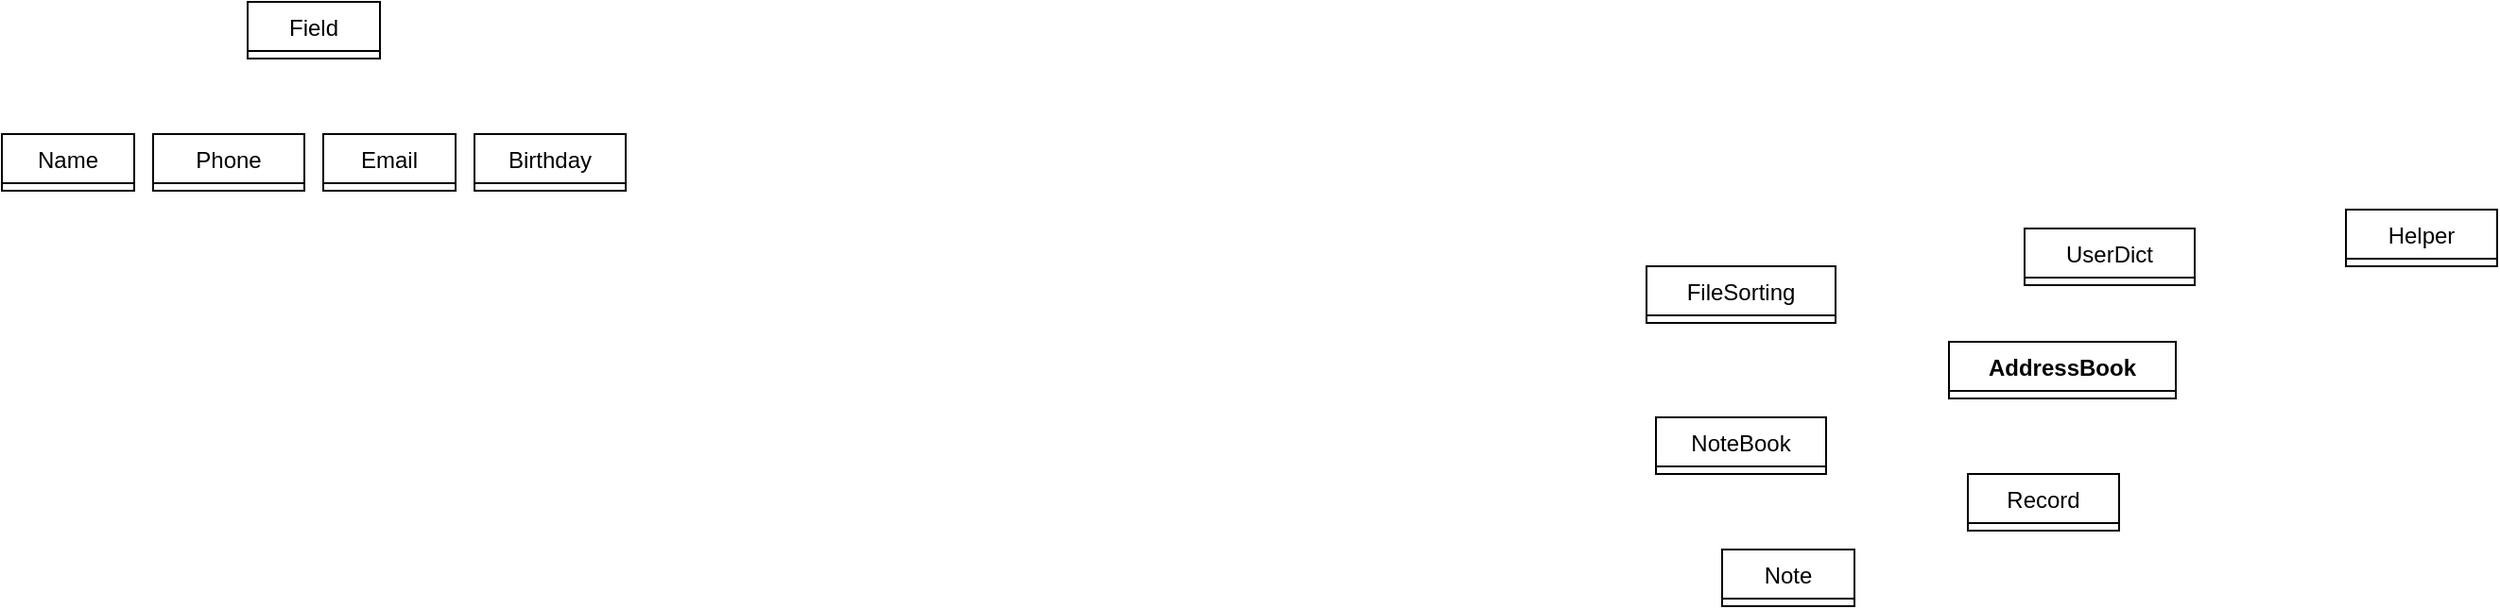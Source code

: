 <mxfile version="20.6.0" type="github">
  <diagram id="LHXwLMslvhEM35hMRNJ9" name="Страница 1">
    <mxGraphModel dx="1116" dy="772" grid="1" gridSize="10" guides="1" tooltips="1" connect="1" arrows="1" fold="1" page="0" pageScale="1" pageWidth="827" pageHeight="1169" math="0" shadow="0">
      <root>
        <mxCell id="0" />
        <mxCell id="1" parent="0" />
        <mxCell id="7CHZc0xupjihCXrQyd_e-5" value="UserDict" style="swimlane;fontStyle=0;childLayout=stackLayout;horizontal=1;startSize=26;fillColor=none;horizontalStack=0;resizeParent=1;resizeParentMax=0;resizeLast=0;collapsible=1;marginBottom=0;" vertex="1" collapsed="1" parent="1">
          <mxGeometry x="670" y="-150" width="90" height="30" as="geometry">
            <mxRectangle x="790" y="60" width="140" height="52" as="alternateBounds" />
          </mxGeometry>
        </mxCell>
        <mxCell id="7CHZc0xupjihCXrQyd_e-9" value="AddressBook" style="swimlane;fontStyle=1;align=center;verticalAlign=top;childLayout=stackLayout;horizontal=1;startSize=26;horizontalStack=0;resizeParent=1;resizeParentMax=0;resizeLast=0;collapsible=1;marginBottom=0;" vertex="1" collapsed="1" parent="1">
          <mxGeometry x="630" y="-90" width="120" height="30" as="geometry">
            <mxRectangle x="780" y="160" width="160" height="624" as="alternateBounds" />
          </mxGeometry>
        </mxCell>
        <mxCell id="7CHZc0xupjihCXrQyd_e-10" value="+ Iterator()" style="text;strokeColor=none;fillColor=none;align=left;verticalAlign=top;spacingLeft=4;spacingRight=4;overflow=hidden;rotatable=0;points=[[0,0.5],[1,0.5]];portConstraint=eastwest;" vertex="1" parent="7CHZc0xupjihCXrQyd_e-9">
          <mxGeometry y="26" width="160" height="26" as="geometry" />
        </mxCell>
        <mxCell id="7CHZc0xupjihCXrQyd_e-12" value="+ add_address()" style="text;strokeColor=none;fillColor=none;align=left;verticalAlign=top;spacingLeft=4;spacingRight=4;overflow=hidden;rotatable=0;points=[[0,0.5],[1,0.5]];portConstraint=eastwest;" vertex="1" parent="7CHZc0xupjihCXrQyd_e-9">
          <mxGeometry y="52" width="160" height="26" as="geometry" />
        </mxCell>
        <mxCell id="7CHZc0xupjihCXrQyd_e-13" value="+ add_birthday()" style="text;strokeColor=none;fillColor=none;align=left;verticalAlign=top;spacingLeft=4;spacingRight=4;overflow=hidden;rotatable=0;points=[[0,0.5],[1,0.5]];portConstraint=eastwest;" vertex="1" parent="7CHZc0xupjihCXrQyd_e-9">
          <mxGeometry y="78" width="160" height="26" as="geometry" />
        </mxCell>
        <mxCell id="7CHZc0xupjihCXrQyd_e-14" value="+ add_contact()" style="text;strokeColor=none;fillColor=none;align=left;verticalAlign=top;spacingLeft=4;spacingRight=4;overflow=hidden;rotatable=0;points=[[0,0.5],[1,0.5]];portConstraint=eastwest;" vertex="1" parent="7CHZc0xupjihCXrQyd_e-9">
          <mxGeometry y="104" width="160" height="26" as="geometry" />
        </mxCell>
        <mxCell id="7CHZc0xupjihCXrQyd_e-15" value="+ add_email()" style="text;strokeColor=none;fillColor=none;align=left;verticalAlign=top;spacingLeft=4;spacingRight=4;overflow=hidden;rotatable=0;points=[[0,0.5],[1,0.5]];portConstraint=eastwest;" vertex="1" parent="7CHZc0xupjihCXrQyd_e-9">
          <mxGeometry y="130" width="160" height="26" as="geometry" />
        </mxCell>
        <mxCell id="7CHZc0xupjihCXrQyd_e-17" value="+ add_phone()" style="text;strokeColor=none;fillColor=none;align=left;verticalAlign=top;spacingLeft=4;spacingRight=4;overflow=hidden;rotatable=0;points=[[0,0.5],[1,0.5]];portConstraint=eastwest;" vertex="1" parent="7CHZc0xupjihCXrQyd_e-9">
          <mxGeometry y="156" width="160" height="26" as="geometry" />
        </mxCell>
        <mxCell id="7CHZc0xupjihCXrQyd_e-18" value="+ change_address()" style="text;strokeColor=none;fillColor=none;align=left;verticalAlign=top;spacingLeft=4;spacingRight=4;overflow=hidden;rotatable=0;points=[[0,0.5],[1,0.5]];portConstraint=eastwest;" vertex="1" parent="7CHZc0xupjihCXrQyd_e-9">
          <mxGeometry y="182" width="160" height="26" as="geometry" />
        </mxCell>
        <mxCell id="7CHZc0xupjihCXrQyd_e-19" value="+ change_birthday()" style="text;strokeColor=none;fillColor=none;align=left;verticalAlign=top;spacingLeft=4;spacingRight=4;overflow=hidden;rotatable=0;points=[[0,0.5],[1,0.5]];portConstraint=eastwest;" vertex="1" parent="7CHZc0xupjihCXrQyd_e-9">
          <mxGeometry y="208" width="160" height="26" as="geometry" />
        </mxCell>
        <mxCell id="7CHZc0xupjihCXrQyd_e-20" value="+ change_contact()" style="text;strokeColor=none;fillColor=none;align=left;verticalAlign=top;spacingLeft=4;spacingRight=4;overflow=hidden;rotatable=0;points=[[0,0.5],[1,0.5]];portConstraint=eastwest;" vertex="1" parent="7CHZc0xupjihCXrQyd_e-9">
          <mxGeometry y="234" width="160" height="26" as="geometry" />
        </mxCell>
        <mxCell id="7CHZc0xupjihCXrQyd_e-21" value="+ change_email()" style="text;strokeColor=none;fillColor=none;align=left;verticalAlign=top;spacingLeft=4;spacingRight=4;overflow=hidden;rotatable=0;points=[[0,0.5],[1,0.5]];portConstraint=eastwest;" vertex="1" parent="7CHZc0xupjihCXrQyd_e-9">
          <mxGeometry y="260" width="160" height="26" as="geometry" />
        </mxCell>
        <mxCell id="7CHZc0xupjihCXrQyd_e-22" value="+ change_phone()" style="text;strokeColor=none;fillColor=none;align=left;verticalAlign=top;spacingLeft=4;spacingRight=4;overflow=hidden;rotatable=0;points=[[0,0.5],[1,0.5]];portConstraint=eastwest;" vertex="1" parent="7CHZc0xupjihCXrQyd_e-9">
          <mxGeometry y="286" width="160" height="26" as="geometry" />
        </mxCell>
        <mxCell id="7CHZc0xupjihCXrQyd_e-23" value="+ find_contact()" style="text;strokeColor=none;fillColor=none;align=left;verticalAlign=top;spacingLeft=4;spacingRight=4;overflow=hidden;rotatable=0;points=[[0,0.5],[1,0.5]];portConstraint=eastwest;" vertex="1" parent="7CHZc0xupjihCXrQyd_e-9">
          <mxGeometry y="312" width="160" height="26" as="geometry" />
        </mxCell>
        <mxCell id="7CHZc0xupjihCXrQyd_e-24" value="+ remove_address()" style="text;strokeColor=none;fillColor=none;align=left;verticalAlign=top;spacingLeft=4;spacingRight=4;overflow=hidden;rotatable=0;points=[[0,0.5],[1,0.5]];portConstraint=eastwest;" vertex="1" parent="7CHZc0xupjihCXrQyd_e-9">
          <mxGeometry y="338" width="160" height="26" as="geometry" />
        </mxCell>
        <mxCell id="7CHZc0xupjihCXrQyd_e-25" value="+ remove_birthday()" style="text;strokeColor=none;fillColor=none;align=left;verticalAlign=top;spacingLeft=4;spacingRight=4;overflow=hidden;rotatable=0;points=[[0,0.5],[1,0.5]];portConstraint=eastwest;" vertex="1" parent="7CHZc0xupjihCXrQyd_e-9">
          <mxGeometry y="364" width="160" height="26" as="geometry" />
        </mxCell>
        <mxCell id="7CHZc0xupjihCXrQyd_e-26" value="+ remove_contact()" style="text;strokeColor=none;fillColor=none;align=left;verticalAlign=top;spacingLeft=4;spacingRight=4;overflow=hidden;rotatable=0;points=[[0,0.5],[1,0.5]];portConstraint=eastwest;" vertex="1" parent="7CHZc0xupjihCXrQyd_e-9">
          <mxGeometry y="390" width="160" height="26" as="geometry" />
        </mxCell>
        <mxCell id="7CHZc0xupjihCXrQyd_e-27" value="+ remove_email()" style="text;strokeColor=none;fillColor=none;align=left;verticalAlign=top;spacingLeft=4;spacingRight=4;overflow=hidden;rotatable=0;points=[[0,0.5],[1,0.5]];portConstraint=eastwest;" vertex="1" parent="7CHZc0xupjihCXrQyd_e-9">
          <mxGeometry y="416" width="160" height="26" as="geometry" />
        </mxCell>
        <mxCell id="7CHZc0xupjihCXrQyd_e-28" value="+ remove_phone()" style="text;strokeColor=none;fillColor=none;align=left;verticalAlign=top;spacingLeft=4;spacingRight=4;overflow=hidden;rotatable=0;points=[[0,0.5],[1,0.5]];portConstraint=eastwest;" vertex="1" parent="7CHZc0xupjihCXrQyd_e-9">
          <mxGeometry y="442" width="160" height="26" as="geometry" />
        </mxCell>
        <mxCell id="7CHZc0xupjihCXrQyd_e-29" value="+ show_all_contact()" style="text;strokeColor=none;fillColor=none;align=left;verticalAlign=top;spacingLeft=4;spacingRight=4;overflow=hidden;rotatable=0;points=[[0,0.5],[1,0.5]];portConstraint=eastwest;" vertex="1" parent="7CHZc0xupjihCXrQyd_e-9">
          <mxGeometry y="468" width="160" height="26" as="geometry" />
        </mxCell>
        <mxCell id="7CHZc0xupjihCXrQyd_e-30" value="+ show_birthdays()" style="text;strokeColor=none;fillColor=none;align=left;verticalAlign=top;spacingLeft=4;spacingRight=4;overflow=hidden;rotatable=0;points=[[0,0.5],[1,0.5]];portConstraint=eastwest;" vertex="1" parent="7CHZc0xupjihCXrQyd_e-9">
          <mxGeometry y="494" width="160" height="26" as="geometry" />
        </mxCell>
        <mxCell id="7CHZc0xupjihCXrQyd_e-31" value="+ show_contact()" style="text;strokeColor=none;fillColor=none;align=left;verticalAlign=top;spacingLeft=4;spacingRight=4;overflow=hidden;rotatable=0;points=[[0,0.5],[1,0.5]];portConstraint=eastwest;" vertex="1" parent="7CHZc0xupjihCXrQyd_e-9">
          <mxGeometry y="520" width="160" height="26" as="geometry" />
        </mxCell>
        <mxCell id="7CHZc0xupjihCXrQyd_e-32" value="+ delimiter_text()" style="text;strokeColor=none;fillColor=none;align=left;verticalAlign=top;spacingLeft=4;spacingRight=4;overflow=hidden;rotatable=0;points=[[0,0.5],[1,0.5]];portConstraint=eastwest;" vertex="1" parent="7CHZc0xupjihCXrQyd_e-9">
          <mxGeometry y="546" width="160" height="26" as="geometry" />
        </mxCell>
        <mxCell id="7CHZc0xupjihCXrQyd_e-33" value="+ print_contacts_head()" style="text;strokeColor=none;fillColor=none;align=left;verticalAlign=top;spacingLeft=4;spacingRight=4;overflow=hidden;rotatable=0;points=[[0,0.5],[1,0.5]];portConstraint=eastwest;" vertex="1" parent="7CHZc0xupjihCXrQyd_e-9">
          <mxGeometry y="572" width="160" height="26" as="geometry" />
        </mxCell>
        <mxCell id="7CHZc0xupjihCXrQyd_e-34" value="+ print_contacts()" style="text;strokeColor=none;fillColor=none;align=left;verticalAlign=top;spacingLeft=4;spacingRight=4;overflow=hidden;rotatable=0;points=[[0,0.5],[1,0.5]];portConstraint=eastwest;" vertex="1" parent="7CHZc0xupjihCXrQyd_e-9">
          <mxGeometry y="598" width="160" height="26" as="geometry" />
        </mxCell>
        <mxCell id="7CHZc0xupjihCXrQyd_e-40" value="Birthday" style="swimlane;fontStyle=0;childLayout=stackLayout;horizontal=1;startSize=26;fillColor=none;horizontalStack=0;resizeParent=1;resizeParentMax=0;resizeLast=0;collapsible=1;marginBottom=0;" vertex="1" collapsed="1" parent="1">
          <mxGeometry x="-150" y="-200" width="80" height="30" as="geometry">
            <mxRectangle x="610" y="160" width="140" height="52" as="alternateBounds" />
          </mxGeometry>
        </mxCell>
        <mxCell id="7CHZc0xupjihCXrQyd_e-41" value="- value" style="text;strokeColor=none;fillColor=none;align=left;verticalAlign=top;spacingLeft=4;spacingRight=4;overflow=hidden;rotatable=0;points=[[0,0.5],[1,0.5]];portConstraint=eastwest;" vertex="1" parent="7CHZc0xupjihCXrQyd_e-40">
          <mxGeometry y="26" width="140" height="26" as="geometry" />
        </mxCell>
        <mxCell id="7CHZc0xupjihCXrQyd_e-46" value="Email" style="swimlane;fontStyle=0;childLayout=stackLayout;horizontal=1;startSize=26;fillColor=none;horizontalStack=0;resizeParent=1;resizeParentMax=0;resizeLast=0;collapsible=1;marginBottom=0;" vertex="1" collapsed="1" parent="1">
          <mxGeometry x="-230" y="-200" width="70" height="30" as="geometry">
            <mxRectangle x="450" y="160" width="140" height="52" as="alternateBounds" />
          </mxGeometry>
        </mxCell>
        <mxCell id="7CHZc0xupjihCXrQyd_e-47" value="- value" style="text;strokeColor=none;fillColor=none;align=left;verticalAlign=top;spacingLeft=4;spacingRight=4;overflow=hidden;rotatable=0;points=[[0,0.5],[1,0.5]];portConstraint=eastwest;" vertex="1" parent="7CHZc0xupjihCXrQyd_e-46">
          <mxGeometry y="26" width="140" height="26" as="geometry" />
        </mxCell>
        <mxCell id="7CHZc0xupjihCXrQyd_e-50" value="Field" style="swimlane;fontStyle=0;childLayout=stackLayout;horizontal=1;startSize=26;fillColor=none;horizontalStack=0;resizeParent=1;resizeParentMax=0;resizeLast=0;collapsible=1;marginBottom=0;" vertex="1" collapsed="1" parent="1">
          <mxGeometry x="-270" y="-270" width="70" height="30" as="geometry">
            <mxRectangle x="-280" y="-270" width="140" height="78" as="alternateBounds" />
          </mxGeometry>
        </mxCell>
        <mxCell id="7CHZc0xupjihCXrQyd_e-51" value="- value" style="text;strokeColor=none;fillColor=none;align=left;verticalAlign=top;spacingLeft=4;spacingRight=4;overflow=hidden;rotatable=0;points=[[0,0.5],[1,0.5]];portConstraint=eastwest;" vertex="1" parent="7CHZc0xupjihCXrQyd_e-50">
          <mxGeometry y="26" width="140" height="26" as="geometry" />
        </mxCell>
        <mxCell id="7CHZc0xupjihCXrQyd_e-52" value="+ is_contain()" style="text;strokeColor=none;fillColor=none;align=left;verticalAlign=top;spacingLeft=4;spacingRight=4;overflow=hidden;rotatable=0;points=[[0,0.5],[1,0.5]];portConstraint=eastwest;" vertex="1" parent="7CHZc0xupjihCXrQyd_e-50">
          <mxGeometry y="52" width="140" height="26" as="geometry" />
        </mxCell>
        <mxCell id="7CHZc0xupjihCXrQyd_e-161" value="Name" style="swimlane;fontStyle=0;childLayout=stackLayout;horizontal=1;startSize=26;fillColor=none;horizontalStack=0;resizeParent=1;resizeParentMax=0;resizeLast=0;collapsible=1;marginBottom=0;" vertex="1" collapsed="1" parent="7CHZc0xupjihCXrQyd_e-50">
          <mxGeometry x="5" y="15" width="70" height="30" as="geometry">
            <mxRectangle x="-250" y="20" width="140" height="52" as="alternateBounds" />
          </mxGeometry>
        </mxCell>
        <mxCell id="7CHZc0xupjihCXrQyd_e-54" value="FileSorting" style="swimlane;fontStyle=0;childLayout=stackLayout;horizontal=1;startSize=26;fillColor=none;horizontalStack=0;resizeParent=1;resizeParentMax=0;resizeLast=0;collapsible=1;marginBottom=0;" vertex="1" collapsed="1" parent="1">
          <mxGeometry x="470" y="-130" width="100" height="30" as="geometry">
            <mxRectangle x="-230" y="140" width="140" height="286" as="alternateBounds" />
          </mxGeometry>
        </mxCell>
        <mxCell id="7CHZc0xupjihCXrQyd_e-55" value="+ check_path" style="text;strokeColor=none;fillColor=none;align=left;verticalAlign=top;spacingLeft=4;spacingRight=4;overflow=hidden;rotatable=0;points=[[0,0.5],[1,0.5]];portConstraint=eastwest;" vertex="1" parent="7CHZc0xupjihCXrQyd_e-54">
          <mxGeometry y="26" width="140" height="26" as="geometry" />
        </mxCell>
        <mxCell id="7CHZc0xupjihCXrQyd_e-56" value="+ name_folder" style="text;strokeColor=none;fillColor=none;align=left;verticalAlign=top;spacingLeft=4;spacingRight=4;overflow=hidden;rotatable=0;points=[[0,0.5],[1,0.5]];portConstraint=eastwest;" vertex="1" parent="7CHZc0xupjihCXrQyd_e-54">
          <mxGeometry y="52" width="140" height="26" as="geometry" />
        </mxCell>
        <mxCell id="7CHZc0xupjihCXrQyd_e-65" value="+ check_path()" style="text;strokeColor=none;fillColor=none;align=left;verticalAlign=top;spacingLeft=4;spacingRight=4;overflow=hidden;rotatable=0;points=[[0,0.5],[1,0.5]];portConstraint=eastwest;" vertex="1" parent="7CHZc0xupjihCXrQyd_e-54">
          <mxGeometry y="78" width="140" height="26" as="geometry" />
        </mxCell>
        <mxCell id="7CHZc0xupjihCXrQyd_e-57" value="+ read_folder()" style="text;strokeColor=none;fillColor=none;align=left;verticalAlign=top;spacingLeft=4;spacingRight=4;overflow=hidden;rotatable=0;points=[[0,0.5],[1,0.5]];portConstraint=eastwest;" vertex="1" parent="7CHZc0xupjihCXrQyd_e-54">
          <mxGeometry y="104" width="140" height="26" as="geometry" />
        </mxCell>
        <mxCell id="7CHZc0xupjihCXrQyd_e-58" value="+ check_file_type()" style="text;strokeColor=none;fillColor=none;align=left;verticalAlign=top;spacingLeft=4;spacingRight=4;overflow=hidden;rotatable=0;points=[[0,0.5],[1,0.5]];portConstraint=eastwest;" vertex="1" parent="7CHZc0xupjihCXrQyd_e-54">
          <mxGeometry y="130" width="140" height="26" as="geometry" />
        </mxCell>
        <mxCell id="7CHZc0xupjihCXrQyd_e-59" value="+ rename_file()" style="text;strokeColor=none;fillColor=none;align=left;verticalAlign=top;spacingLeft=4;spacingRight=4;overflow=hidden;rotatable=0;points=[[0,0.5],[1,0.5]];portConstraint=eastwest;" vertex="1" parent="7CHZc0xupjihCXrQyd_e-54">
          <mxGeometry y="156" width="140" height="26" as="geometry" />
        </mxCell>
        <mxCell id="7CHZc0xupjihCXrQyd_e-60" value="+ normalize()" style="text;strokeColor=none;fillColor=none;align=left;verticalAlign=top;spacingLeft=4;spacingRight=4;overflow=hidden;rotatable=0;points=[[0,0.5],[1,0.5]];portConstraint=eastwest;" vertex="1" parent="7CHZc0xupjihCXrQyd_e-54">
          <mxGeometry y="182" width="140" height="26" as="geometry" />
        </mxCell>
        <mxCell id="7CHZc0xupjihCXrQyd_e-61" value="+ sorting_folder()" style="text;strokeColor=none;fillColor=none;align=left;verticalAlign=top;spacingLeft=4;spacingRight=4;overflow=hidden;rotatable=0;points=[[0,0.5],[1,0.5]];portConstraint=eastwest;" vertex="1" parent="7CHZc0xupjihCXrQyd_e-54">
          <mxGeometry y="208" width="140" height="26" as="geometry" />
        </mxCell>
        <mxCell id="7CHZc0xupjihCXrQyd_e-62" value="+ check_clear_folder()" style="text;strokeColor=none;fillColor=none;align=left;verticalAlign=top;spacingLeft=4;spacingRight=4;overflow=hidden;rotatable=0;points=[[0,0.5],[1,0.5]];portConstraint=eastwest;" vertex="1" parent="7CHZc0xupjihCXrQyd_e-54">
          <mxGeometry y="234" width="140" height="26" as="geometry" />
        </mxCell>
        <mxCell id="7CHZc0xupjihCXrQyd_e-63" value="+ sorting()" style="text;strokeColor=none;fillColor=none;align=left;verticalAlign=top;spacingLeft=4;spacingRight=4;overflow=hidden;rotatable=0;points=[[0,0.5],[1,0.5]];portConstraint=eastwest;" vertex="1" parent="7CHZc0xupjihCXrQyd_e-54">
          <mxGeometry y="260" width="140" height="26" as="geometry" />
        </mxCell>
        <mxCell id="7CHZc0xupjihCXrQyd_e-66" value="Name" style="swimlane;fontStyle=0;childLayout=stackLayout;horizontal=1;startSize=26;fillColor=none;horizontalStack=0;resizeParent=1;resizeParentMax=0;resizeLast=0;collapsible=1;marginBottom=0;" vertex="1" collapsed="1" parent="1">
          <mxGeometry x="-400" y="-200" width="70" height="30" as="geometry">
            <mxRectangle x="-250" y="20" width="140" height="52" as="alternateBounds" />
          </mxGeometry>
        </mxCell>
        <mxCell id="7CHZc0xupjihCXrQyd_e-70" value="Phone" style="swimlane;fontStyle=0;childLayout=stackLayout;horizontal=1;startSize=26;fillColor=none;horizontalStack=0;resizeParent=1;resizeParentMax=0;resizeLast=0;collapsible=1;marginBottom=0;" vertex="1" collapsed="1" parent="1">
          <mxGeometry x="-320" y="-200" width="80" height="30" as="geometry">
            <mxRectangle x="-100" y="20" width="140" height="52" as="alternateBounds" />
          </mxGeometry>
        </mxCell>
        <mxCell id="7CHZc0xupjihCXrQyd_e-71" value="- value" style="text;strokeColor=none;fillColor=none;align=left;verticalAlign=top;spacingLeft=4;spacingRight=4;overflow=hidden;rotatable=0;points=[[0,0.5],[1,0.5]];portConstraint=eastwest;" vertex="1" parent="7CHZc0xupjihCXrQyd_e-70">
          <mxGeometry y="26" width="140" height="26" as="geometry" />
        </mxCell>
        <mxCell id="7CHZc0xupjihCXrQyd_e-74" value="Record" style="swimlane;fontStyle=0;childLayout=stackLayout;horizontal=1;startSize=26;fillColor=none;horizontalStack=0;resizeParent=1;resizeParentMax=0;resizeLast=0;collapsible=1;marginBottom=0;" vertex="1" collapsed="1" parent="1">
          <mxGeometry x="640" y="-20" width="80" height="30" as="geometry">
            <mxRectangle x="350" y="290" width="140" height="260" as="alternateBounds" />
          </mxGeometry>
        </mxCell>
        <mxCell id="7CHZc0xupjihCXrQyd_e-75" value="+ name" style="text;strokeColor=none;fillColor=none;align=left;verticalAlign=top;spacingLeft=4;spacingRight=4;overflow=hidden;rotatable=0;points=[[0,0.5],[1,0.5]];portConstraint=eastwest;" vertex="1" parent="7CHZc0xupjihCXrQyd_e-74">
          <mxGeometry y="26" width="140" height="26" as="geometry" />
        </mxCell>
        <mxCell id="7CHZc0xupjihCXrQyd_e-76" value="+ phones" style="text;strokeColor=none;fillColor=none;align=left;verticalAlign=top;spacingLeft=4;spacingRight=4;overflow=hidden;rotatable=0;points=[[0,0.5],[1,0.5]];portConstraint=eastwest;" vertex="1" parent="7CHZc0xupjihCXrQyd_e-74">
          <mxGeometry y="52" width="140" height="26" as="geometry" />
        </mxCell>
        <mxCell id="7CHZc0xupjihCXrQyd_e-77" value="+ birthday" style="text;strokeColor=none;fillColor=none;align=left;verticalAlign=top;spacingLeft=4;spacingRight=4;overflow=hidden;rotatable=0;points=[[0,0.5],[1,0.5]];portConstraint=eastwest;" vertex="1" parent="7CHZc0xupjihCXrQyd_e-74">
          <mxGeometry y="78" width="140" height="26" as="geometry" />
        </mxCell>
        <mxCell id="7CHZc0xupjihCXrQyd_e-78" value="+ address" style="text;strokeColor=none;fillColor=none;align=left;verticalAlign=top;spacingLeft=4;spacingRight=4;overflow=hidden;rotatable=0;points=[[0,0.5],[1,0.5]];portConstraint=eastwest;" vertex="1" parent="7CHZc0xupjihCXrQyd_e-74">
          <mxGeometry y="104" width="140" height="26" as="geometry" />
        </mxCell>
        <mxCell id="7CHZc0xupjihCXrQyd_e-79" value="+ email" style="text;strokeColor=none;fillColor=none;align=left;verticalAlign=top;spacingLeft=4;spacingRight=4;overflow=hidden;rotatable=0;points=[[0,0.5],[1,0.5]];portConstraint=eastwest;" vertex="1" parent="7CHZc0xupjihCXrQyd_e-74">
          <mxGeometry y="130" width="140" height="26" as="geometry" />
        </mxCell>
        <mxCell id="7CHZc0xupjihCXrQyd_e-80" value="+ add_new_phone()" style="text;strokeColor=none;fillColor=none;align=left;verticalAlign=top;spacingLeft=4;spacingRight=4;overflow=hidden;rotatable=0;points=[[0,0.5],[1,0.5]];portConstraint=eastwest;" vertex="1" parent="7CHZc0xupjihCXrQyd_e-74">
          <mxGeometry y="156" width="140" height="26" as="geometry" />
        </mxCell>
        <mxCell id="7CHZc0xupjihCXrQyd_e-81" value="+ delete_phone()" style="text;strokeColor=none;fillColor=none;align=left;verticalAlign=top;spacingLeft=4;spacingRight=4;overflow=hidden;rotatable=0;points=[[0,0.5],[1,0.5]];portConstraint=eastwest;" vertex="1" parent="7CHZc0xupjihCXrQyd_e-74">
          <mxGeometry y="182" width="140" height="26" as="geometry" />
        </mxCell>
        <mxCell id="7CHZc0xupjihCXrQyd_e-82" value="+ edit_phone()" style="text;strokeColor=none;fillColor=none;align=left;verticalAlign=top;spacingLeft=4;spacingRight=4;overflow=hidden;rotatable=0;points=[[0,0.5],[1,0.5]];portConstraint=eastwest;" vertex="1" parent="7CHZc0xupjihCXrQyd_e-74">
          <mxGeometry y="208" width="140" height="26" as="geometry" />
        </mxCell>
        <mxCell id="7CHZc0xupjihCXrQyd_e-83" value="+ days_to_birthday()" style="text;strokeColor=none;fillColor=none;align=left;verticalAlign=top;spacingLeft=4;spacingRight=4;overflow=hidden;rotatable=0;points=[[0,0.5],[1,0.5]];portConstraint=eastwest;" vertex="1" parent="7CHZc0xupjihCXrQyd_e-74">
          <mxGeometry y="234" width="140" height="26" as="geometry" />
        </mxCell>
        <mxCell id="7CHZc0xupjihCXrQyd_e-84" value="Note" style="swimlane;fontStyle=0;childLayout=stackLayout;horizontal=1;startSize=26;fillColor=none;horizontalStack=0;resizeParent=1;resizeParentMax=0;resizeLast=0;collapsible=1;marginBottom=0;" vertex="1" collapsed="1" parent="1">
          <mxGeometry x="510" y="20" width="70" height="30" as="geometry">
            <mxRectangle x="520" y="290" width="140" height="104" as="alternateBounds" />
          </mxGeometry>
        </mxCell>
        <mxCell id="7CHZc0xupjihCXrQyd_e-85" value="+ title" style="text;strokeColor=none;fillColor=none;align=left;verticalAlign=top;spacingLeft=4;spacingRight=4;overflow=hidden;rotatable=0;points=[[0,0.5],[1,0.5]];portConstraint=eastwest;" vertex="1" parent="7CHZc0xupjihCXrQyd_e-84">
          <mxGeometry y="26" width="140" height="26" as="geometry" />
        </mxCell>
        <mxCell id="7CHZc0xupjihCXrQyd_e-86" value="+ text" style="text;strokeColor=none;fillColor=none;align=left;verticalAlign=top;spacingLeft=4;spacingRight=4;overflow=hidden;rotatable=0;points=[[0,0.5],[1,0.5]];portConstraint=eastwest;" vertex="1" parent="7CHZc0xupjihCXrQyd_e-84">
          <mxGeometry y="52" width="140" height="26" as="geometry" />
        </mxCell>
        <mxCell id="7CHZc0xupjihCXrQyd_e-87" value="+ tags" style="text;strokeColor=none;fillColor=none;align=left;verticalAlign=top;spacingLeft=4;spacingRight=4;overflow=hidden;rotatable=0;points=[[0,0.5],[1,0.5]];portConstraint=eastwest;" vertex="1" parent="7CHZc0xupjihCXrQyd_e-84">
          <mxGeometry y="78" width="140" height="26" as="geometry" />
        </mxCell>
        <mxCell id="7CHZc0xupjihCXrQyd_e-88" value="NoteBook" style="swimlane;fontStyle=0;childLayout=stackLayout;horizontal=1;startSize=26;fillColor=none;horizontalStack=0;resizeParent=1;resizeParentMax=0;resizeLast=0;collapsible=1;marginBottom=0;" vertex="1" collapsed="1" parent="1">
          <mxGeometry x="475" y="-50" width="90" height="30" as="geometry">
            <mxRectangle x="170" y="290" width="140" height="416" as="alternateBounds" />
          </mxGeometry>
        </mxCell>
        <mxCell id="7CHZc0xupjihCXrQyd_e-89" value="+ add_note()" style="text;strokeColor=none;fillColor=none;align=left;verticalAlign=top;spacingLeft=4;spacingRight=4;overflow=hidden;rotatable=0;points=[[0,0.5],[1,0.5]];portConstraint=eastwest;" vertex="1" parent="7CHZc0xupjihCXrQyd_e-88">
          <mxGeometry y="26" width="140" height="26" as="geometry" />
        </mxCell>
        <mxCell id="7CHZc0xupjihCXrQyd_e-90" value="+ clear_notes()" style="text;strokeColor=none;fillColor=none;align=left;verticalAlign=top;spacingLeft=4;spacingRight=4;overflow=hidden;rotatable=0;points=[[0,0.5],[1,0.5]];portConstraint=eastwest;" vertex="1" parent="7CHZc0xupjihCXrQyd_e-88">
          <mxGeometry y="52" width="140" height="26" as="geometry" />
        </mxCell>
        <mxCell id="7CHZc0xupjihCXrQyd_e-91" value="+ show_note()" style="text;strokeColor=none;fillColor=none;align=left;verticalAlign=top;spacingLeft=4;spacingRight=4;overflow=hidden;rotatable=0;points=[[0,0.5],[1,0.5]];portConstraint=eastwest;" vertex="1" parent="7CHZc0xupjihCXrQyd_e-88">
          <mxGeometry y="78" width="140" height="26" as="geometry" />
        </mxCell>
        <mxCell id="7CHZc0xupjihCXrQyd_e-92" value="+ show_all_notes()" style="text;strokeColor=none;fillColor=none;align=left;verticalAlign=top;spacingLeft=4;spacingRight=4;overflow=hidden;rotatable=0;points=[[0,0.5],[1,0.5]];portConstraint=eastwest;" vertex="1" parent="7CHZc0xupjihCXrQyd_e-88">
          <mxGeometry y="104" width="140" height="26" as="geometry" />
        </mxCell>
        <mxCell id="7CHZc0xupjihCXrQyd_e-93" value="+ find_note_by_word()" style="text;strokeColor=none;fillColor=none;align=left;verticalAlign=top;spacingLeft=4;spacingRight=4;overflow=hidden;rotatable=0;points=[[0,0.5],[1,0.5]];portConstraint=eastwest;" vertex="1" parent="7CHZc0xupjihCXrQyd_e-88">
          <mxGeometry y="130" width="140" height="26" as="geometry" />
        </mxCell>
        <mxCell id="7CHZc0xupjihCXrQyd_e-94" value="+ find_note_by_tag()" style="text;strokeColor=none;fillColor=none;align=left;verticalAlign=top;spacingLeft=4;spacingRight=4;overflow=hidden;rotatable=0;points=[[0,0.5],[1,0.5]];portConstraint=eastwest;" vertex="1" parent="7CHZc0xupjihCXrQyd_e-88">
          <mxGeometry y="156" width="140" height="26" as="geometry" />
        </mxCell>
        <mxCell id="7CHZc0xupjihCXrQyd_e-95" value="+ delete_note()" style="text;strokeColor=none;fillColor=none;align=left;verticalAlign=top;spacingLeft=4;spacingRight=4;overflow=hidden;rotatable=0;points=[[0,0.5],[1,0.5]];portConstraint=eastwest;" vertex="1" parent="7CHZc0xupjihCXrQyd_e-88">
          <mxGeometry y="182" width="140" height="26" as="geometry" />
        </mxCell>
        <mxCell id="7CHZc0xupjihCXrQyd_e-96" value="+ edit_text()" style="text;strokeColor=none;fillColor=none;align=left;verticalAlign=top;spacingLeft=4;spacingRight=4;overflow=hidden;rotatable=0;points=[[0,0.5],[1,0.5]];portConstraint=eastwest;" vertex="1" parent="7CHZc0xupjihCXrQyd_e-88">
          <mxGeometry y="208" width="140" height="26" as="geometry" />
        </mxCell>
        <mxCell id="7CHZc0xupjihCXrQyd_e-97" value="+ add_text()" style="text;strokeColor=none;fillColor=none;align=left;verticalAlign=top;spacingLeft=4;spacingRight=4;overflow=hidden;rotatable=0;points=[[0,0.5],[1,0.5]];portConstraint=eastwest;" vertex="1" parent="7CHZc0xupjihCXrQyd_e-88">
          <mxGeometry y="234" width="140" height="26" as="geometry" />
        </mxCell>
        <mxCell id="7CHZc0xupjihCXrQyd_e-98" value="+ add_tag()" style="text;strokeColor=none;fillColor=none;align=left;verticalAlign=top;spacingLeft=4;spacingRight=4;overflow=hidden;rotatable=0;points=[[0,0.5],[1,0.5]];portConstraint=eastwest;" vertex="1" parent="7CHZc0xupjihCXrQyd_e-88">
          <mxGeometry y="260" width="140" height="26" as="geometry" />
        </mxCell>
        <mxCell id="7CHZc0xupjihCXrQyd_e-99" value="+ remove_tag()" style="text;strokeColor=none;fillColor=none;align=left;verticalAlign=top;spacingLeft=4;spacingRight=4;overflow=hidden;rotatable=0;points=[[0,0.5],[1,0.5]];portConstraint=eastwest;" vertex="1" parent="7CHZc0xupjihCXrQyd_e-88">
          <mxGeometry y="286" width="140" height="26" as="geometry" />
        </mxCell>
        <mxCell id="7CHZc0xupjihCXrQyd_e-100" value="+ change_tag()" style="text;strokeColor=none;fillColor=none;align=left;verticalAlign=top;spacingLeft=4;spacingRight=4;overflow=hidden;rotatable=0;points=[[0,0.5],[1,0.5]];portConstraint=eastwest;" vertex="1" parent="7CHZc0xupjihCXrQyd_e-88">
          <mxGeometry y="312" width="140" height="26" as="geometry" />
        </mxCell>
        <mxCell id="7CHZc0xupjihCXrQyd_e-101" value="+ change_note()" style="text;strokeColor=none;fillColor=none;align=left;verticalAlign=top;spacingLeft=4;spacingRight=4;overflow=hidden;rotatable=0;points=[[0,0.5],[1,0.5]];portConstraint=eastwest;" vertex="1" parent="7CHZc0xupjihCXrQyd_e-88">
          <mxGeometry y="338" width="140" height="26" as="geometry" />
        </mxCell>
        <mxCell id="7CHZc0xupjihCXrQyd_e-102" value="+ delimiter_text()" style="text;strokeColor=none;fillColor=none;align=left;verticalAlign=top;spacingLeft=4;spacingRight=4;overflow=hidden;rotatable=0;points=[[0,0.5],[1,0.5]];portConstraint=eastwest;" vertex="1" parent="7CHZc0xupjihCXrQyd_e-88">
          <mxGeometry y="364" width="140" height="26" as="geometry" />
        </mxCell>
        <mxCell id="7CHZc0xupjihCXrQyd_e-103" value="+ print_notes()" style="text;strokeColor=none;fillColor=none;align=left;verticalAlign=top;spacingLeft=4;spacingRight=4;overflow=hidden;rotatable=0;points=[[0,0.5],[1,0.5]];portConstraint=eastwest;" vertex="1" parent="7CHZc0xupjihCXrQyd_e-88">
          <mxGeometry y="390" width="140" height="26" as="geometry" />
        </mxCell>
        <mxCell id="7CHZc0xupjihCXrQyd_e-109" value="Helper" style="swimlane;fontStyle=0;childLayout=stackLayout;horizontal=1;startSize=26;fillColor=none;horizontalStack=0;resizeParent=1;resizeParentMax=0;resizeLast=0;collapsible=1;marginBottom=0;" vertex="1" collapsed="1" parent="1">
          <mxGeometry x="840" y="-160" width="80" height="30" as="geometry">
            <mxRectangle x="430" y="-130" width="140" height="1274" as="alternateBounds" />
          </mxGeometry>
        </mxCell>
        <mxCell id="7CHZc0xupjihCXrQyd_e-110" value="+ handler_command" style="text;strokeColor=none;fillColor=none;align=left;verticalAlign=top;spacingLeft=4;spacingRight=4;overflow=hidden;rotatable=0;points=[[0,0.5],[1,0.5]];portConstraint=eastwest;" vertex="1" parent="7CHZc0xupjihCXrQyd_e-109">
          <mxGeometry y="26" width="140" height="26" as="geometry" />
        </mxCell>
        <mxCell id="7CHZc0xupjihCXrQyd_e-111" value="+ max_length_cmd" style="text;strokeColor=none;fillColor=none;align=left;verticalAlign=top;spacingLeft=4;spacingRight=4;overflow=hidden;rotatable=0;points=[[0,0.5],[1,0.5]];portConstraint=eastwest;" vertex="1" parent="7CHZc0xupjihCXrQyd_e-109">
          <mxGeometry y="52" width="140" height="26" as="geometry" />
        </mxCell>
        <mxCell id="7CHZc0xupjihCXrQyd_e-112" value="+ sorter" style="text;strokeColor=none;fillColor=none;align=left;verticalAlign=top;spacingLeft=4;spacingRight=4;overflow=hidden;rotatable=0;points=[[0,0.5],[1,0.5]];portConstraint=eastwest;" vertex="1" parent="7CHZc0xupjihCXrQyd_e-109">
          <mxGeometry y="78" width="140" height="26" as="geometry" />
        </mxCell>
        <mxCell id="7CHZc0xupjihCXrQyd_e-113" value="+ addressbook_path" style="text;strokeColor=none;fillColor=none;align=left;verticalAlign=top;spacingLeft=4;spacingRight=4;overflow=hidden;rotatable=0;points=[[0,0.5],[1,0.5]];portConstraint=eastwest;" vertex="1" parent="7CHZc0xupjihCXrQyd_e-109">
          <mxGeometry y="104" width="140" height="26" as="geometry" />
        </mxCell>
        <mxCell id="7CHZc0xupjihCXrQyd_e-114" value="+ notebook_path" style="text;strokeColor=none;fillColor=none;align=left;verticalAlign=top;spacingLeft=4;spacingRight=4;overflow=hidden;rotatable=0;points=[[0,0.5],[1,0.5]];portConstraint=eastwest;" vertex="1" parent="7CHZc0xupjihCXrQyd_e-109">
          <mxGeometry y="130" width="140" height="26" as="geometry" />
        </mxCell>
        <mxCell id="7CHZc0xupjihCXrQyd_e-115" value="+ addressbook_load()" style="text;strokeColor=none;fillColor=none;align=left;verticalAlign=top;spacingLeft=4;spacingRight=4;overflow=hidden;rotatable=0;points=[[0,0.5],[1,0.5]];portConstraint=eastwest;" vertex="1" parent="7CHZc0xupjihCXrQyd_e-109">
          <mxGeometry y="156" width="140" height="26" as="geometry" />
        </mxCell>
        <mxCell id="7CHZc0xupjihCXrQyd_e-116" value="+ notebook_load()" style="text;strokeColor=none;fillColor=none;align=left;verticalAlign=top;spacingLeft=4;spacingRight=4;overflow=hidden;rotatable=0;points=[[0,0.5],[1,0.5]];portConstraint=eastwest;" vertex="1" parent="7CHZc0xupjihCXrQyd_e-109">
          <mxGeometry y="182" width="140" height="26" as="geometry" />
        </mxCell>
        <mxCell id="7CHZc0xupjihCXrQyd_e-117" value="+ check_args()" style="text;strokeColor=none;fillColor=none;align=left;verticalAlign=top;spacingLeft=4;spacingRight=4;overflow=hidden;rotatable=0;points=[[0,0.5],[1,0.5]];portConstraint=eastwest;" vertex="1" parent="7CHZc0xupjihCXrQyd_e-109">
          <mxGeometry y="208" width="140" height="26" as="geometry" />
        </mxCell>
        <mxCell id="7CHZc0xupjihCXrQyd_e-118" value="+ func_hello()" style="text;strokeColor=none;fillColor=none;align=left;verticalAlign=top;spacingLeft=4;spacingRight=4;overflow=hidden;rotatable=0;points=[[0,0.5],[1,0.5]];portConstraint=eastwest;" vertex="1" parent="7CHZc0xupjihCXrQyd_e-109">
          <mxGeometry y="234" width="140" height="26" as="geometry" />
        </mxCell>
        <mxCell id="7CHZc0xupjihCXrQyd_e-119" value="+ func_exit()" style="text;strokeColor=none;fillColor=none;align=left;verticalAlign=top;spacingLeft=4;spacingRight=4;overflow=hidden;rotatable=0;points=[[0,0.5],[1,0.5]];portConstraint=eastwest;" vertex="1" parent="7CHZc0xupjihCXrQyd_e-109">
          <mxGeometry y="260" width="140" height="26" as="geometry" />
        </mxCell>
        <mxCell id="7CHZc0xupjihCXrQyd_e-120" value="+ func_add_contact()" style="text;strokeColor=none;fillColor=none;align=left;verticalAlign=top;spacingLeft=4;spacingRight=4;overflow=hidden;rotatable=0;points=[[0,0.5],[1,0.5]];portConstraint=eastwest;" vertex="1" parent="7CHZc0xupjihCXrQyd_e-109">
          <mxGeometry y="286" width="140" height="26" as="geometry" />
        </mxCell>
        <mxCell id="7CHZc0xupjihCXrQyd_e-121" value="+ func_remove_contact()" style="text;strokeColor=none;fillColor=none;align=left;verticalAlign=top;spacingLeft=4;spacingRight=4;overflow=hidden;rotatable=0;points=[[0,0.5],[1,0.5]];portConstraint=eastwest;" vertex="1" parent="7CHZc0xupjihCXrQyd_e-109">
          <mxGeometry y="312" width="140" height="26" as="geometry" />
        </mxCell>
        <mxCell id="7CHZc0xupjihCXrQyd_e-122" value="+ func_change_contact()" style="text;strokeColor=none;fillColor=none;align=left;verticalAlign=top;spacingLeft=4;spacingRight=4;overflow=hidden;rotatable=0;points=[[0,0.5],[1,0.5]];portConstraint=eastwest;" vertex="1" parent="7CHZc0xupjihCXrQyd_e-109">
          <mxGeometry y="338" width="140" height="26" as="geometry" />
        </mxCell>
        <mxCell id="7CHZc0xupjihCXrQyd_e-123" value="+ func_add_address()" style="text;strokeColor=none;fillColor=none;align=left;verticalAlign=top;spacingLeft=4;spacingRight=4;overflow=hidden;rotatable=0;points=[[0,0.5],[1,0.5]];portConstraint=eastwest;" vertex="1" parent="7CHZc0xupjihCXrQyd_e-109">
          <mxGeometry y="364" width="140" height="26" as="geometry" />
        </mxCell>
        <mxCell id="7CHZc0xupjihCXrQyd_e-124" value="+ func_remove_address()" style="text;strokeColor=none;fillColor=none;align=left;verticalAlign=top;spacingLeft=4;spacingRight=4;overflow=hidden;rotatable=0;points=[[0,0.5],[1,0.5]];portConstraint=eastwest;" vertex="1" parent="7CHZc0xupjihCXrQyd_e-109">
          <mxGeometry y="390" width="140" height="26" as="geometry" />
        </mxCell>
        <mxCell id="7CHZc0xupjihCXrQyd_e-125" value="+ func_change_address()" style="text;strokeColor=none;fillColor=none;align=left;verticalAlign=top;spacingLeft=4;spacingRight=4;overflow=hidden;rotatable=0;points=[[0,0.5],[1,0.5]];portConstraint=eastwest;" vertex="1" parent="7CHZc0xupjihCXrQyd_e-109">
          <mxGeometry y="416" width="140" height="26" as="geometry" />
        </mxCell>
        <mxCell id="7CHZc0xupjihCXrQyd_e-126" value="+ func_add_email()" style="text;strokeColor=none;fillColor=none;align=left;verticalAlign=top;spacingLeft=4;spacingRight=4;overflow=hidden;rotatable=0;points=[[0,0.5],[1,0.5]];portConstraint=eastwest;" vertex="1" parent="7CHZc0xupjihCXrQyd_e-109">
          <mxGeometry y="442" width="140" height="26" as="geometry" />
        </mxCell>
        <mxCell id="7CHZc0xupjihCXrQyd_e-127" value="+ func_remove_email()" style="text;strokeColor=none;fillColor=none;align=left;verticalAlign=top;spacingLeft=4;spacingRight=4;overflow=hidden;rotatable=0;points=[[0,0.5],[1,0.5]];portConstraint=eastwest;" vertex="1" parent="7CHZc0xupjihCXrQyd_e-109">
          <mxGeometry y="468" width="140" height="26" as="geometry" />
        </mxCell>
        <mxCell id="7CHZc0xupjihCXrQyd_e-128" value="+ func_change_email()" style="text;strokeColor=none;fillColor=none;align=left;verticalAlign=top;spacingLeft=4;spacingRight=4;overflow=hidden;rotatable=0;points=[[0,0.5],[1,0.5]];portConstraint=eastwest;" vertex="1" parent="7CHZc0xupjihCXrQyd_e-109">
          <mxGeometry y="494" width="140" height="26" as="geometry" />
        </mxCell>
        <mxCell id="7CHZc0xupjihCXrQyd_e-129" value="+ func_add_birthday()" style="text;strokeColor=none;fillColor=none;align=left;verticalAlign=top;spacingLeft=4;spacingRight=4;overflow=hidden;rotatable=0;points=[[0,0.5],[1,0.5]];portConstraint=eastwest;" vertex="1" parent="7CHZc0xupjihCXrQyd_e-109">
          <mxGeometry y="520" width="140" height="26" as="geometry" />
        </mxCell>
        <mxCell id="7CHZc0xupjihCXrQyd_e-130" value="+ func_remove_birthday()" style="text;strokeColor=none;fillColor=none;align=left;verticalAlign=top;spacingLeft=4;spacingRight=4;overflow=hidden;rotatable=0;points=[[0,0.5],[1,0.5]];portConstraint=eastwest;" vertex="1" parent="7CHZc0xupjihCXrQyd_e-109">
          <mxGeometry y="546" width="140" height="26" as="geometry" />
        </mxCell>
        <mxCell id="7CHZc0xupjihCXrQyd_e-131" value="+ func_change_birthday()" style="text;strokeColor=none;fillColor=none;align=left;verticalAlign=top;spacingLeft=4;spacingRight=4;overflow=hidden;rotatable=0;points=[[0,0.5],[1,0.5]];portConstraint=eastwest;" vertex="1" parent="7CHZc0xupjihCXrQyd_e-109">
          <mxGeometry y="572" width="140" height="26" as="geometry" />
        </mxCell>
        <mxCell id="7CHZc0xupjihCXrQyd_e-132" value="+ func_add_phone()" style="text;strokeColor=none;fillColor=none;align=left;verticalAlign=top;spacingLeft=4;spacingRight=4;overflow=hidden;rotatable=0;points=[[0,0.5],[1,0.5]];portConstraint=eastwest;" vertex="1" parent="7CHZc0xupjihCXrQyd_e-109">
          <mxGeometry y="598" width="140" height="26" as="geometry" />
        </mxCell>
        <mxCell id="7CHZc0xupjihCXrQyd_e-133" value="+ func_remove_phone()" style="text;strokeColor=none;fillColor=none;align=left;verticalAlign=top;spacingLeft=4;spacingRight=4;overflow=hidden;rotatable=0;points=[[0,0.5],[1,0.5]];portConstraint=eastwest;" vertex="1" parent="7CHZc0xupjihCXrQyd_e-109">
          <mxGeometry y="624" width="140" height="26" as="geometry" />
        </mxCell>
        <mxCell id="7CHZc0xupjihCXrQyd_e-134" value="+ func_change_phone()" style="text;strokeColor=none;fillColor=none;align=left;verticalAlign=top;spacingLeft=4;spacingRight=4;overflow=hidden;rotatable=0;points=[[0,0.5],[1,0.5]];portConstraint=eastwest;" vertex="1" parent="7CHZc0xupjihCXrQyd_e-109">
          <mxGeometry y="650" width="140" height="26" as="geometry" />
        </mxCell>
        <mxCell id="7CHZc0xupjihCXrQyd_e-135" value="+ func_show_all_contacts()" style="text;strokeColor=none;fillColor=none;align=left;verticalAlign=top;spacingLeft=4;spacingRight=4;overflow=hidden;rotatable=0;points=[[0,0.5],[1,0.5]];portConstraint=eastwest;" vertex="1" parent="7CHZc0xupjihCXrQyd_e-109">
          <mxGeometry y="676" width="140" height="26" as="geometry" />
        </mxCell>
        <mxCell id="7CHZc0xupjihCXrQyd_e-136" value="+ func_show_contact()" style="text;strokeColor=none;fillColor=none;align=left;verticalAlign=top;spacingLeft=4;spacingRight=4;overflow=hidden;rotatable=0;points=[[0,0.5],[1,0.5]];portConstraint=eastwest;" vertex="1" parent="7CHZc0xupjihCXrQyd_e-109">
          <mxGeometry y="702" width="140" height="26" as="geometry" />
        </mxCell>
        <mxCell id="7CHZc0xupjihCXrQyd_e-137" value="+ func_find_contact()" style="text;strokeColor=none;fillColor=none;align=left;verticalAlign=top;spacingLeft=4;spacingRight=4;overflow=hidden;rotatable=0;points=[[0,0.5],[1,0.5]];portConstraint=eastwest;" vertex="1" parent="7CHZc0xupjihCXrQyd_e-109">
          <mxGeometry y="728" width="140" height="26" as="geometry" />
        </mxCell>
        <mxCell id="7CHZc0xupjihCXrQyd_e-138" value="+ func_show_birthdays()" style="text;strokeColor=none;fillColor=none;align=left;verticalAlign=top;spacingLeft=4;spacingRight=4;overflow=hidden;rotatable=0;points=[[0,0.5],[1,0.5]];portConstraint=eastwest;" vertex="1" parent="7CHZc0xupjihCXrQyd_e-109">
          <mxGeometry y="754" width="140" height="26" as="geometry" />
        </mxCell>
        <mxCell id="7CHZc0xupjihCXrQyd_e-139" value="+ func_add_note()" style="text;strokeColor=none;fillColor=none;align=left;verticalAlign=top;spacingLeft=4;spacingRight=4;overflow=hidden;rotatable=0;points=[[0,0.5],[1,0.5]];portConstraint=eastwest;" vertex="1" parent="7CHZc0xupjihCXrQyd_e-109">
          <mxGeometry y="780" width="140" height="26" as="geometry" />
        </mxCell>
        <mxCell id="7CHZc0xupjihCXrQyd_e-140" value="+ func_remove_note()" style="text;strokeColor=none;fillColor=none;align=left;verticalAlign=top;spacingLeft=4;spacingRight=4;overflow=hidden;rotatable=0;points=[[0,0.5],[1,0.5]];portConstraint=eastwest;" vertex="1" parent="7CHZc0xupjihCXrQyd_e-109">
          <mxGeometry y="806" width="140" height="26" as="geometry" />
        </mxCell>
        <mxCell id="7CHZc0xupjihCXrQyd_e-141" value="+ func_change_note()" style="text;strokeColor=none;fillColor=none;align=left;verticalAlign=top;spacingLeft=4;spacingRight=4;overflow=hidden;rotatable=0;points=[[0,0.5],[1,0.5]];portConstraint=eastwest;" vertex="1" parent="7CHZc0xupjihCXrQyd_e-109">
          <mxGeometry y="832" width="140" height="26" as="geometry" />
        </mxCell>
        <mxCell id="7CHZc0xupjihCXrQyd_e-142" value="+ func_add_text()" style="text;strokeColor=none;fillColor=none;align=left;verticalAlign=top;spacingLeft=4;spacingRight=4;overflow=hidden;rotatable=0;points=[[0,0.5],[1,0.5]];portConstraint=eastwest;" vertex="1" parent="7CHZc0xupjihCXrQyd_e-109">
          <mxGeometry y="858" width="140" height="26" as="geometry" />
        </mxCell>
        <mxCell id="7CHZc0xupjihCXrQyd_e-143" value="+ func_remove_text()" style="text;strokeColor=none;fillColor=none;align=left;verticalAlign=top;spacingLeft=4;spacingRight=4;overflow=hidden;rotatable=0;points=[[0,0.5],[1,0.5]];portConstraint=eastwest;" vertex="1" parent="7CHZc0xupjihCXrQyd_e-109">
          <mxGeometry y="884" width="140" height="26" as="geometry" />
        </mxCell>
        <mxCell id="7CHZc0xupjihCXrQyd_e-144" value="+ func_change_text()" style="text;strokeColor=none;fillColor=none;align=left;verticalAlign=top;spacingLeft=4;spacingRight=4;overflow=hidden;rotatable=0;points=[[0,0.5],[1,0.5]];portConstraint=eastwest;" vertex="1" parent="7CHZc0xupjihCXrQyd_e-109">
          <mxGeometry y="910" width="140" height="26" as="geometry" />
        </mxCell>
        <mxCell id="7CHZc0xupjihCXrQyd_e-145" value="+ func_add_tag()" style="text;strokeColor=none;fillColor=none;align=left;verticalAlign=top;spacingLeft=4;spacingRight=4;overflow=hidden;rotatable=0;points=[[0,0.5],[1,0.5]];portConstraint=eastwest;" vertex="1" parent="7CHZc0xupjihCXrQyd_e-109">
          <mxGeometry y="936" width="140" height="26" as="geometry" />
        </mxCell>
        <mxCell id="7CHZc0xupjihCXrQyd_e-146" value="+ func_remove_tag()" style="text;strokeColor=none;fillColor=none;align=left;verticalAlign=top;spacingLeft=4;spacingRight=4;overflow=hidden;rotatable=0;points=[[0,0.5],[1,0.5]];portConstraint=eastwest;" vertex="1" parent="7CHZc0xupjihCXrQyd_e-109">
          <mxGeometry y="962" width="140" height="26" as="geometry" />
        </mxCell>
        <mxCell id="7CHZc0xupjihCXrQyd_e-147" value="+ func_change_tag()" style="text;strokeColor=none;fillColor=none;align=left;verticalAlign=top;spacingLeft=4;spacingRight=4;overflow=hidden;rotatable=0;points=[[0,0.5],[1,0.5]];portConstraint=eastwest;" vertex="1" parent="7CHZc0xupjihCXrQyd_e-109">
          <mxGeometry y="988" width="140" height="26" as="geometry" />
        </mxCell>
        <mxCell id="7CHZc0xupjihCXrQyd_e-148" value="+ func_show_all_notes()" style="text;strokeColor=none;fillColor=none;align=left;verticalAlign=top;spacingLeft=4;spacingRight=4;overflow=hidden;rotatable=0;points=[[0,0.5],[1,0.5]];portConstraint=eastwest;" vertex="1" parent="7CHZc0xupjihCXrQyd_e-109">
          <mxGeometry y="1014" width="140" height="26" as="geometry" />
        </mxCell>
        <mxCell id="7CHZc0xupjihCXrQyd_e-149" value="+ func_show_note()" style="text;strokeColor=none;fillColor=none;align=left;verticalAlign=top;spacingLeft=4;spacingRight=4;overflow=hidden;rotatable=0;points=[[0,0.5],[1,0.5]];portConstraint=eastwest;" vertex="1" parent="7CHZc0xupjihCXrQyd_e-109">
          <mxGeometry y="1040" width="140" height="26" as="geometry" />
        </mxCell>
        <mxCell id="7CHZc0xupjihCXrQyd_e-150" value="+ func_find_note()" style="text;strokeColor=none;fillColor=none;align=left;verticalAlign=top;spacingLeft=4;spacingRight=4;overflow=hidden;rotatable=0;points=[[0,0.5],[1,0.5]];portConstraint=eastwest;" vertex="1" parent="7CHZc0xupjihCXrQyd_e-109">
          <mxGeometry y="1066" width="140" height="26" as="geometry" />
        </mxCell>
        <mxCell id="7CHZc0xupjihCXrQyd_e-151" value="+ func_find_tag()" style="text;strokeColor=none;fillColor=none;align=left;verticalAlign=top;spacingLeft=4;spacingRight=4;overflow=hidden;rotatable=0;points=[[0,0.5],[1,0.5]];portConstraint=eastwest;" vertex="1" parent="7CHZc0xupjihCXrQyd_e-109">
          <mxGeometry y="1092" width="140" height="26" as="geometry" />
        </mxCell>
        <mxCell id="7CHZc0xupjihCXrQyd_e-152" value="+ func_clear_notes()" style="text;strokeColor=none;fillColor=none;align=left;verticalAlign=top;spacingLeft=4;spacingRight=4;overflow=hidden;rotatable=0;points=[[0,0.5],[1,0.5]];portConstraint=eastwest;" vertex="1" parent="7CHZc0xupjihCXrQyd_e-109">
          <mxGeometry y="1118" width="140" height="26" as="geometry" />
        </mxCell>
        <mxCell id="7CHZc0xupjihCXrQyd_e-153" value="+ func_sort_folder()" style="text;strokeColor=none;fillColor=none;align=left;verticalAlign=top;spacingLeft=4;spacingRight=4;overflow=hidden;rotatable=0;points=[[0,0.5],[1,0.5]];portConstraint=eastwest;" vertex="1" parent="7CHZc0xupjihCXrQyd_e-109">
          <mxGeometry y="1144" width="140" height="26" as="geometry" />
        </mxCell>
        <mxCell id="7CHZc0xupjihCXrQyd_e-154" value="+ func_help()" style="text;strokeColor=none;fillColor=none;align=left;verticalAlign=top;spacingLeft=4;spacingRight=4;overflow=hidden;rotatable=0;points=[[0,0.5],[1,0.5]];portConstraint=eastwest;" vertex="1" parent="7CHZc0xupjihCXrQyd_e-109">
          <mxGeometry y="1170" width="140" height="26" as="geometry" />
        </mxCell>
        <mxCell id="7CHZc0xupjihCXrQyd_e-155" value="+ handler()" style="text;strokeColor=none;fillColor=none;align=left;verticalAlign=top;spacingLeft=4;spacingRight=4;overflow=hidden;rotatable=0;points=[[0,0.5],[1,0.5]];portConstraint=eastwest;" vertex="1" parent="7CHZc0xupjihCXrQyd_e-109">
          <mxGeometry y="1196" width="140" height="26" as="geometry" />
        </mxCell>
        <mxCell id="7CHZc0xupjihCXrQyd_e-156" value="+ running()" style="text;strokeColor=none;fillColor=none;align=left;verticalAlign=top;spacingLeft=4;spacingRight=4;overflow=hidden;rotatable=0;points=[[0,0.5],[1,0.5]];portConstraint=eastwest;" vertex="1" parent="7CHZc0xupjihCXrQyd_e-109">
          <mxGeometry y="1222" width="140" height="26" as="geometry" />
        </mxCell>
        <mxCell id="7CHZc0xupjihCXrQyd_e-157" value="+ levenshtein()" style="text;strokeColor=none;fillColor=none;align=left;verticalAlign=top;spacingLeft=4;spacingRight=4;overflow=hidden;rotatable=0;points=[[0,0.5],[1,0.5]];portConstraint=eastwest;" vertex="1" parent="7CHZc0xupjihCXrQyd_e-109">
          <mxGeometry y="1248" width="140" height="26" as="geometry" />
        </mxCell>
        <mxCell id="7CHZc0xupjihCXrQyd_e-171" value="" style="text;strokeColor=none;fillColor=none;align=left;verticalAlign=middle;spacingTop=-1;spacingLeft=4;spacingRight=4;rotatable=0;labelPosition=right;points=[];portConstraint=eastwest;" vertex="1" parent="1">
          <mxGeometry x="-10" y="-220" width="20" height="14" as="geometry" />
        </mxCell>
      </root>
    </mxGraphModel>
  </diagram>
</mxfile>
